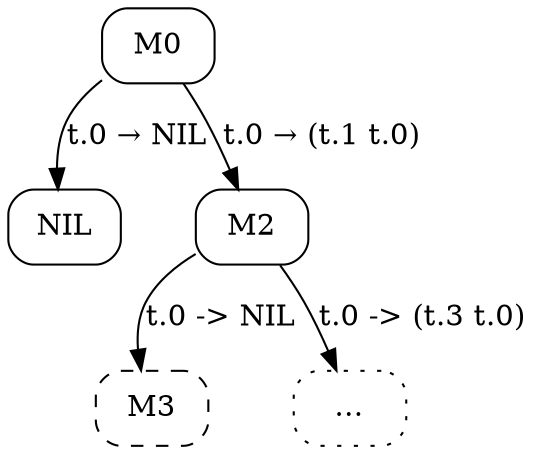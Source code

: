 digraph {
  node [shape=box, style=rounded];

  M0;
  M1 [label="NIL"];
  M0 -> M1 [label="t.0 → NIL"];
  M2;
  M0 -> M2 [label="t.0 → (t.1 t.0)"];
  M3 [style="rounded,dashed"];
  M2 -> M3 [label="t.0 -> NIL"];
  M4 [label="…", style="rounded,dotted"];
  M2 -> M4 [label="t.0 -> (t.3 t.0)"];
}
